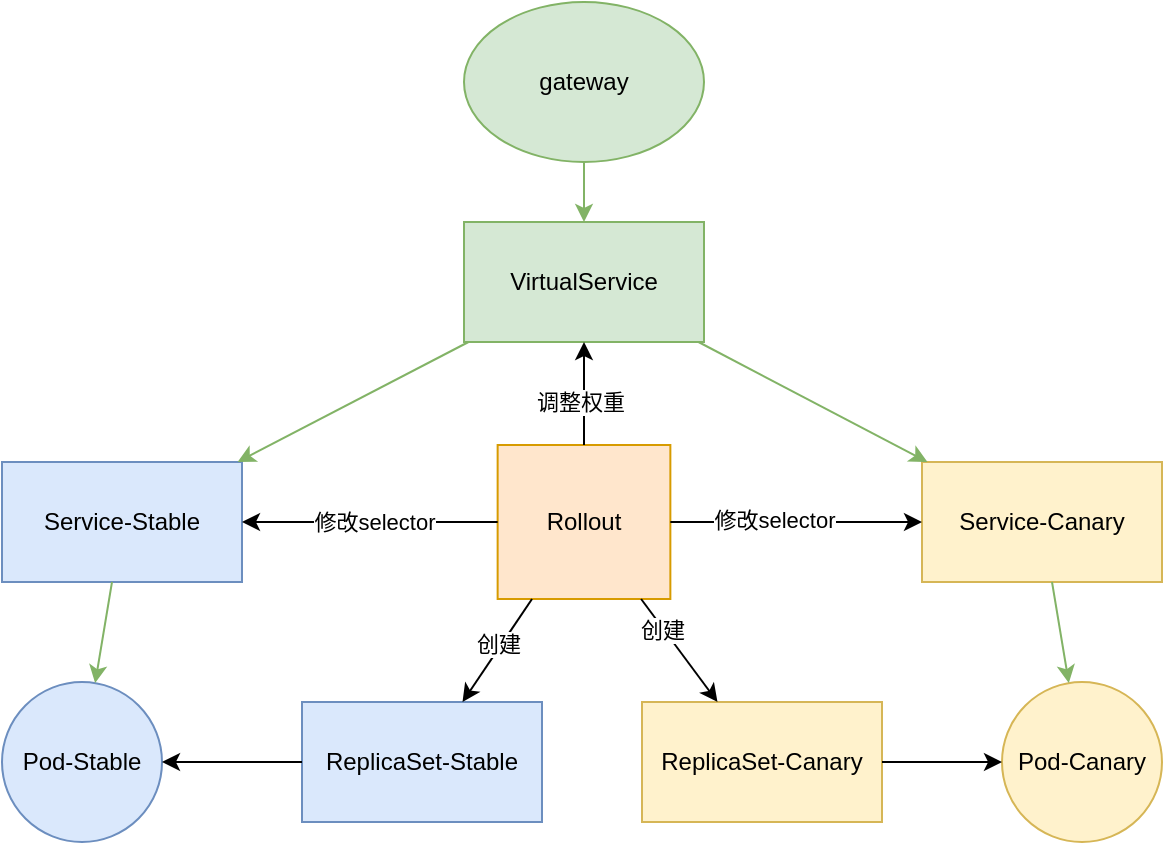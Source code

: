 <mxfile version="13.3.9" type="device"><diagram id="bTzctF0OdBLT-c2_1Fst" name="Page-1"><mxGraphModel dx="946" dy="612" grid="0" gridSize="10" guides="1" tooltips="1" connect="1" arrows="1" fold="1" page="0" pageScale="1" pageWidth="850" pageHeight="1100" math="0" shadow="0"><root><mxCell id="0"/><mxCell id="1" parent="0"/><mxCell id="KuQYkiFDUAPlT7nhXE0C-2" value="VirtualService" style="rounded=0;whiteSpace=wrap;html=1;fillColor=#d5e8d4;strokeColor=#82b366;" vertex="1" parent="1"><mxGeometry x="461" y="170" width="120" height="60" as="geometry"/></mxCell><mxCell id="KuQYkiFDUAPlT7nhXE0C-3" value="Service-Stable" style="rounded=0;whiteSpace=wrap;html=1;fillColor=#dae8fc;strokeColor=#6c8ebf;" vertex="1" parent="1"><mxGeometry x="230" y="290" width="120" height="60" as="geometry"/></mxCell><mxCell id="KuQYkiFDUAPlT7nhXE0C-4" value="Service-Canary" style="rounded=0;whiteSpace=wrap;html=1;fillColor=#fff2cc;strokeColor=#d6b656;" vertex="1" parent="1"><mxGeometry x="690" y="290" width="120" height="60" as="geometry"/></mxCell><mxCell id="KuQYkiFDUAPlT7nhXE0C-6" value="" style="endArrow=classic;html=1;fillColor=#d5e8d4;strokeColor=#82b366;" edge="1" parent="1" source="KuQYkiFDUAPlT7nhXE0C-2" target="KuQYkiFDUAPlT7nhXE0C-3"><mxGeometry width="50" height="50" relative="1" as="geometry"><mxPoint x="575" y="240" as="sourcePoint"/><mxPoint x="575" y="290" as="targetPoint"/></mxGeometry></mxCell><mxCell id="KuQYkiFDUAPlT7nhXE0C-7" value="" style="endArrow=classic;html=1;fillColor=#d5e8d4;strokeColor=#82b366;" edge="1" parent="1" source="KuQYkiFDUAPlT7nhXE0C-2" target="KuQYkiFDUAPlT7nhXE0C-4"><mxGeometry width="50" height="50" relative="1" as="geometry"><mxPoint x="585" y="250" as="sourcePoint"/><mxPoint x="585" y="300" as="targetPoint"/></mxGeometry></mxCell><mxCell id="KuQYkiFDUAPlT7nhXE0C-8" value="Rollout" style="rounded=0;whiteSpace=wrap;html=1;fillColor=#ffe6cc;strokeColor=#d79b00;" vertex="1" parent="1"><mxGeometry x="477.82" y="281.5" width="86.36" height="77" as="geometry"/></mxCell><mxCell id="KuQYkiFDUAPlT7nhXE0C-9" value="" style="endArrow=classic;html=1;" edge="1" parent="1" source="KuQYkiFDUAPlT7nhXE0C-8" target="KuQYkiFDUAPlT7nhXE0C-2"><mxGeometry width="50" height="50" relative="1" as="geometry"><mxPoint x="400" y="340" as="sourcePoint"/><mxPoint x="450" y="290" as="targetPoint"/></mxGeometry></mxCell><mxCell id="KuQYkiFDUAPlT7nhXE0C-10" value="调整权重" style="edgeLabel;html=1;align=center;verticalAlign=middle;resizable=0;points=[];" vertex="1" connectable="0" parent="KuQYkiFDUAPlT7nhXE0C-9"><mxGeometry x="-0.161" y="2" relative="1" as="geometry"><mxPoint as="offset"/></mxGeometry></mxCell><mxCell id="KuQYkiFDUAPlT7nhXE0C-11" value="ReplicaSet-Stable" style="rounded=0;whiteSpace=wrap;html=1;fillColor=#dae8fc;strokeColor=#6c8ebf;" vertex="1" parent="1"><mxGeometry x="380" y="410" width="120" height="60" as="geometry"/></mxCell><mxCell id="KuQYkiFDUAPlT7nhXE0C-12" value="&lt;span&gt;ReplicaSet-Canary&lt;/span&gt;" style="rounded=0;whiteSpace=wrap;html=1;fillColor=#fff2cc;strokeColor=#d6b656;" vertex="1" parent="1"><mxGeometry x="550" y="410" width="120" height="60" as="geometry"/></mxCell><mxCell id="KuQYkiFDUAPlT7nhXE0C-13" value="Pod-Stable" style="ellipse;whiteSpace=wrap;html=1;aspect=fixed;fillColor=#dae8fc;strokeColor=#6c8ebf;" vertex="1" parent="1"><mxGeometry x="230" y="400" width="80" height="80" as="geometry"/></mxCell><mxCell id="KuQYkiFDUAPlT7nhXE0C-14" value="Pod-Canary" style="ellipse;whiteSpace=wrap;html=1;aspect=fixed;fillColor=#fff2cc;strokeColor=#d6b656;" vertex="1" parent="1"><mxGeometry x="730" y="400" width="80" height="80" as="geometry"/></mxCell><mxCell id="KuQYkiFDUAPlT7nhXE0C-15" value="" style="endArrow=classic;html=1;fillColor=#d5e8d4;strokeColor=#82b366;" edge="1" parent="1" source="KuQYkiFDUAPlT7nhXE0C-3" target="KuQYkiFDUAPlT7nhXE0C-13"><mxGeometry width="50" height="50" relative="1" as="geometry"><mxPoint x="548.75" y="350" as="sourcePoint"/><mxPoint x="496.25" y="410" as="targetPoint"/></mxGeometry></mxCell><mxCell id="KuQYkiFDUAPlT7nhXE0C-16" value="" style="endArrow=classic;html=1;fillColor=#d5e8d4;strokeColor=#82b366;" edge="1" parent="1" source="KuQYkiFDUAPlT7nhXE0C-4" target="KuQYkiFDUAPlT7nhXE0C-14"><mxGeometry width="50" height="50" relative="1" as="geometry"><mxPoint x="558.75" y="360" as="sourcePoint"/><mxPoint x="506.25" y="420" as="targetPoint"/></mxGeometry></mxCell><mxCell id="KuQYkiFDUAPlT7nhXE0C-17" value="" style="endArrow=classic;html=1;" edge="1" parent="1" source="KuQYkiFDUAPlT7nhXE0C-11" target="KuQYkiFDUAPlT7nhXE0C-13"><mxGeometry width="50" height="50" relative="1" as="geometry"><mxPoint x="400" y="510" as="sourcePoint"/><mxPoint x="450" y="460" as="targetPoint"/></mxGeometry></mxCell><mxCell id="KuQYkiFDUAPlT7nhXE0C-18" value="" style="endArrow=classic;html=1;" edge="1" parent="1" source="KuQYkiFDUAPlT7nhXE0C-12" target="KuQYkiFDUAPlT7nhXE0C-14"><mxGeometry width="50" height="50" relative="1" as="geometry"><mxPoint x="400" y="510" as="sourcePoint"/><mxPoint x="450" y="460" as="targetPoint"/></mxGeometry></mxCell><mxCell id="KuQYkiFDUAPlT7nhXE0C-19" value="" style="endArrow=classic;html=1;" edge="1" parent="1" source="KuQYkiFDUAPlT7nhXE0C-8" target="KuQYkiFDUAPlT7nhXE0C-11"><mxGeometry width="50" height="50" relative="1" as="geometry"><mxPoint x="310" y="320" as="sourcePoint"/><mxPoint x="515" y="320" as="targetPoint"/></mxGeometry></mxCell><mxCell id="KuQYkiFDUAPlT7nhXE0C-29" value="创建" style="edgeLabel;html=1;align=center;verticalAlign=middle;resizable=0;points=[];" vertex="1" connectable="0" parent="KuQYkiFDUAPlT7nhXE0C-19"><mxGeometry x="-0.092" y="-2" relative="1" as="geometry"><mxPoint as="offset"/></mxGeometry></mxCell><mxCell id="KuQYkiFDUAPlT7nhXE0C-21" value="" style="endArrow=classic;html=1;" edge="1" parent="1" source="KuQYkiFDUAPlT7nhXE0C-8" target="KuQYkiFDUAPlT7nhXE0C-12"><mxGeometry width="50" height="50" relative="1" as="geometry"><mxPoint x="320" y="330" as="sourcePoint"/><mxPoint x="525" y="330" as="targetPoint"/></mxGeometry></mxCell><mxCell id="KuQYkiFDUAPlT7nhXE0C-24" value="创建" style="edgeLabel;html=1;align=center;verticalAlign=middle;resizable=0;points=[];" vertex="1" connectable="0" parent="KuQYkiFDUAPlT7nhXE0C-21"><mxGeometry x="-0.416" y="-1" relative="1" as="geometry"><mxPoint as="offset"/></mxGeometry></mxCell><mxCell id="KuQYkiFDUAPlT7nhXE0C-26" value="" style="endArrow=classic;html=1;" edge="1" parent="1" source="KuQYkiFDUAPlT7nhXE0C-8" target="KuQYkiFDUAPlT7nhXE0C-3"><mxGeometry width="50" height="50" relative="1" as="geometry"><mxPoint x="399" y="459" as="sourcePoint"/><mxPoint x="449" y="409" as="targetPoint"/></mxGeometry></mxCell><mxCell id="KuQYkiFDUAPlT7nhXE0C-32" value="修改selector" style="edgeLabel;html=1;align=center;verticalAlign=middle;resizable=0;points=[];" vertex="1" connectable="0" parent="KuQYkiFDUAPlT7nhXE0C-26"><mxGeometry x="-0.022" relative="1" as="geometry"><mxPoint as="offset"/></mxGeometry></mxCell><mxCell id="KuQYkiFDUAPlT7nhXE0C-27" value="" style="endArrow=classic;html=1;" edge="1" parent="1" source="KuQYkiFDUAPlT7nhXE0C-8" target="KuQYkiFDUAPlT7nhXE0C-4"><mxGeometry width="50" height="50" relative="1" as="geometry"><mxPoint x="310" y="453.636" as="sourcePoint"/><mxPoint x="410" y="426.364" as="targetPoint"/></mxGeometry></mxCell><mxCell id="KuQYkiFDUAPlT7nhXE0C-30" value="修改selector" style="edgeLabel;html=1;align=center;verticalAlign=middle;resizable=0;points=[];" vertex="1" connectable="0" parent="KuQYkiFDUAPlT7nhXE0C-27"><mxGeometry x="-0.178" y="1" relative="1" as="geometry"><mxPoint as="offset"/></mxGeometry></mxCell><mxCell id="KuQYkiFDUAPlT7nhXE0C-28" value="gateway" style="ellipse;whiteSpace=wrap;html=1;fillColor=#d5e8d4;strokeColor=#82b366;" vertex="1" parent="1"><mxGeometry x="461" y="60" width="120" height="80" as="geometry"/></mxCell><mxCell id="KuQYkiFDUAPlT7nhXE0C-33" value="" style="endArrow=classic;html=1;fillColor=#d5e8d4;strokeColor=#82b366;" edge="1" parent="1" source="KuQYkiFDUAPlT7nhXE0C-28" target="KuQYkiFDUAPlT7nhXE0C-2"><mxGeometry width="50" height="50" relative="1" as="geometry"><mxPoint x="591" y="213.674" as="sourcePoint"/><mxPoint x="738" y="215.326" as="targetPoint"/></mxGeometry></mxCell></root></mxGraphModel></diagram></mxfile>